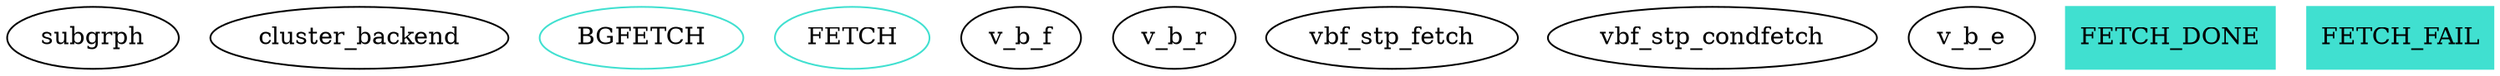 
digraph cache_fetch {
	subgrph cluster_backend {
		v_b_f_BGFETCH [label="BGFETCH",
			       color=turquoise]
		v_b_f_FETCH [label="FETCH",
			       color=turquoise]
		v_b_f [
		]
		v_b_r [
		]
		vbf_stp_fetch [
			       ]
		vbf_stp_condfetch [
		]
		v_b_e [
			    ]
		FETCH_DONE [label="FETCH_DONE",
			    shape=box,style=filled,color=turquoise]
		FETCH_FAIL [label="FETCH_FAIL",
			    shape=box,style=filled,color=turquoise]
	}
}